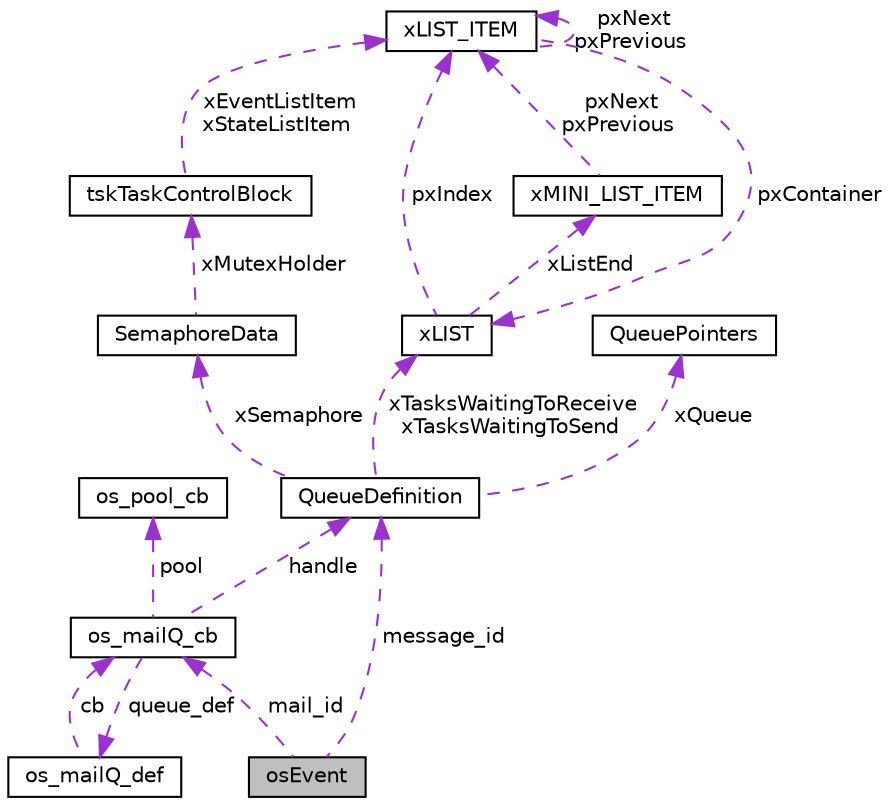 digraph "osEvent"
{
 // LATEX_PDF_SIZE
  edge [fontname="Helvetica",fontsize="10",labelfontname="Helvetica",labelfontsize="10"];
  node [fontname="Helvetica",fontsize="10",shape=record];
  Node1 [label="osEvent",height=0.2,width=0.4,color="black", fillcolor="grey75", style="filled", fontcolor="black",tooltip=" "];
  Node2 -> Node1 [dir="back",color="darkorchid3",fontsize="10",style="dashed",label=" message_id" ,fontname="Helvetica"];
  Node2 [label="QueueDefinition",height=0.2,width=0.4,color="black", fillcolor="white", style="filled",URL="$struct_queue_definition.html",tooltip=" "];
  Node3 -> Node2 [dir="back",color="darkorchid3",fontsize="10",style="dashed",label=" xSemaphore" ,fontname="Helvetica"];
  Node3 [label="SemaphoreData",height=0.2,width=0.4,color="black", fillcolor="white", style="filled",URL="$struct_semaphore_data.html",tooltip=" "];
  Node4 -> Node3 [dir="back",color="darkorchid3",fontsize="10",style="dashed",label=" xMutexHolder" ,fontname="Helvetica"];
  Node4 [label="tskTaskControlBlock",height=0.2,width=0.4,color="black", fillcolor="white", style="filled",URL="$structtsk_task_control_block.html",tooltip=" "];
  Node5 -> Node4 [dir="back",color="darkorchid3",fontsize="10",style="dashed",label=" xEventListItem\nxStateListItem" ,fontname="Helvetica"];
  Node5 [label="xLIST_ITEM",height=0.2,width=0.4,color="black", fillcolor="white", style="filled",URL="$structx_l_i_s_t___i_t_e_m.html",tooltip=" "];
  Node5 -> Node5 [dir="back",color="darkorchid3",fontsize="10",style="dashed",label=" pxNext\npxPrevious" ,fontname="Helvetica"];
  Node6 -> Node5 [dir="back",color="darkorchid3",fontsize="10",style="dashed",label=" pxContainer" ,fontname="Helvetica"];
  Node6 [label="xLIST",height=0.2,width=0.4,color="black", fillcolor="white", style="filled",URL="$structx_l_i_s_t.html",tooltip=" "];
  Node7 -> Node6 [dir="back",color="darkorchid3",fontsize="10",style="dashed",label=" xListEnd" ,fontname="Helvetica"];
  Node7 [label="xMINI_LIST_ITEM",height=0.2,width=0.4,color="black", fillcolor="white", style="filled",URL="$structx_m_i_n_i___l_i_s_t___i_t_e_m.html",tooltip=" "];
  Node5 -> Node7 [dir="back",color="darkorchid3",fontsize="10",style="dashed",label=" pxNext\npxPrevious" ,fontname="Helvetica"];
  Node5 -> Node6 [dir="back",color="darkorchid3",fontsize="10",style="dashed",label=" pxIndex" ,fontname="Helvetica"];
  Node8 -> Node2 [dir="back",color="darkorchid3",fontsize="10",style="dashed",label=" xQueue" ,fontname="Helvetica"];
  Node8 [label="QueuePointers",height=0.2,width=0.4,color="black", fillcolor="white", style="filled",URL="$struct_queue_pointers.html",tooltip=" "];
  Node6 -> Node2 [dir="back",color="darkorchid3",fontsize="10",style="dashed",label=" xTasksWaitingToReceive\nxTasksWaitingToSend" ,fontname="Helvetica"];
  Node9 -> Node1 [dir="back",color="darkorchid3",fontsize="10",style="dashed",label=" mail_id" ,fontname="Helvetica"];
  Node9 [label="os_mailQ_cb",height=0.2,width=0.4,color="black", fillcolor="white", style="filled",URL="$structos__mail_q__cb.html",tooltip=" "];
  Node2 -> Node9 [dir="back",color="darkorchid3",fontsize="10",style="dashed",label=" handle" ,fontname="Helvetica"];
  Node10 -> Node9 [dir="back",color="darkorchid3",fontsize="10",style="dashed",label=" queue_def" ,fontname="Helvetica"];
  Node10 [label="os_mailQ_def",height=0.2,width=0.4,color="black", fillcolor="white", style="filled",URL="$structos__mail_q__def.html",tooltip=" "];
  Node9 -> Node10 [dir="back",color="darkorchid3",fontsize="10",style="dashed",label=" cb" ,fontname="Helvetica"];
  Node11 -> Node9 [dir="back",color="darkorchid3",fontsize="10",style="dashed",label=" pool" ,fontname="Helvetica"];
  Node11 [label="os_pool_cb",height=0.2,width=0.4,color="black", fillcolor="white", style="filled",URL="$structos__pool__cb.html",tooltip=" "];
}
